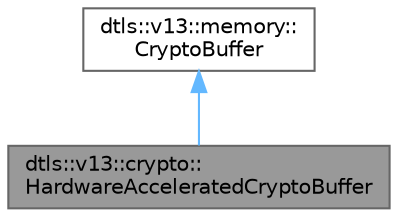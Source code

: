 digraph "dtls::v13::crypto::HardwareAcceleratedCryptoBuffer"
{
 // LATEX_PDF_SIZE
  bgcolor="transparent";
  edge [fontname=Helvetica,fontsize=10,labelfontname=Helvetica,labelfontsize=10];
  node [fontname=Helvetica,fontsize=10,shape=box,height=0.2,width=0.4];
  Node1 [id="Node000001",label="dtls::v13::crypto::\lHardwareAcceleratedCryptoBuffer",height=0.2,width=0.4,color="gray40", fillcolor="grey60", style="filled", fontcolor="black",tooltip="Hardware-accelerated zero-copy crypto buffer."];
  Node2 -> Node1 [id="edge1_Node000001_Node000002",dir="back",color="steelblue1",style="solid",tooltip=" "];
  Node2 [id="Node000002",label="dtls::v13::memory::\lCryptoBuffer",height=0.2,width=0.4,color="gray40", fillcolor="white", style="filled",URL="$classdtls_1_1v13_1_1memory_1_1CryptoBuffer.html",tooltip="Zero-copy cryptographic operations for DTLS v1.3."];
}
